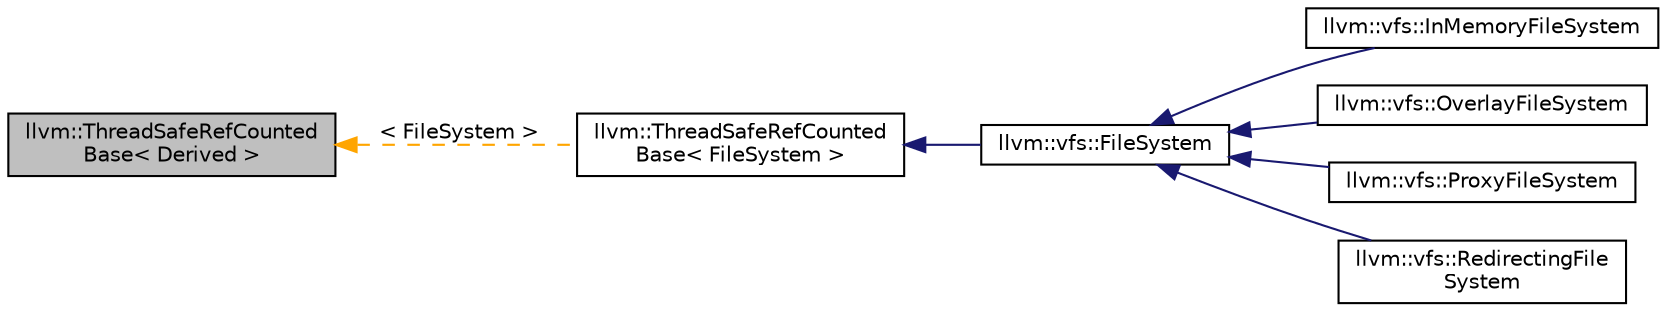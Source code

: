 digraph "llvm::ThreadSafeRefCountedBase&lt; Derived &gt;"
{
 // LATEX_PDF_SIZE
  bgcolor="transparent";
  edge [fontname="Helvetica",fontsize="10",labelfontname="Helvetica",labelfontsize="10"];
  node [fontname="Helvetica",fontsize="10",shape="box"];
  rankdir="LR";
  Node1 [label="llvm::ThreadSafeRefCounted\lBase\< Derived \>",height=0.2,width=0.4,color="black", fillcolor="grey75", style="filled", fontcolor="black",tooltip="A thread-safe version of RefCountedBase."];
  Node1 -> Node2 [dir="back",color="orange",fontsize="10",style="dashed",label=" \< FileSystem \>" ,fontname="Helvetica"];
  Node2 [label="llvm::ThreadSafeRefCounted\lBase\< FileSystem \>",height=0.2,width=0.4,color="black",URL="$classllvm_1_1ThreadSafeRefCountedBase.html",tooltip=" "];
  Node2 -> Node3 [dir="back",color="midnightblue",fontsize="10",style="solid",fontname="Helvetica"];
  Node3 [label="llvm::vfs::FileSystem",height=0.2,width=0.4,color="black",URL="$classllvm_1_1vfs_1_1FileSystem.html",tooltip="The virtual file system interface."];
  Node3 -> Node4 [dir="back",color="midnightblue",fontsize="10",style="solid",fontname="Helvetica"];
  Node4 [label="llvm::vfs::InMemoryFileSystem",height=0.2,width=0.4,color="black",URL="$classllvm_1_1vfs_1_1InMemoryFileSystem.html",tooltip="An in-memory file system."];
  Node3 -> Node5 [dir="back",color="midnightblue",fontsize="10",style="solid",fontname="Helvetica"];
  Node5 [label="llvm::vfs::OverlayFileSystem",height=0.2,width=0.4,color="black",URL="$classllvm_1_1vfs_1_1OverlayFileSystem.html",tooltip="A file system that allows overlaying one AbstractFileSystem on top of another."];
  Node3 -> Node6 [dir="back",color="midnightblue",fontsize="10",style="solid",fontname="Helvetica"];
  Node6 [label="llvm::vfs::ProxyFileSystem",height=0.2,width=0.4,color="black",URL="$classllvm_1_1vfs_1_1ProxyFileSystem.html",tooltip="By default, this delegates all calls to the underlying file system."];
  Node3 -> Node7 [dir="back",color="midnightblue",fontsize="10",style="solid",fontname="Helvetica"];
  Node7 [label="llvm::vfs::RedirectingFile\lSystem",height=0.2,width=0.4,color="black",URL="$classllvm_1_1vfs_1_1RedirectingFileSystem.html",tooltip="A virtual file system parsed from a YAML file."];
}
